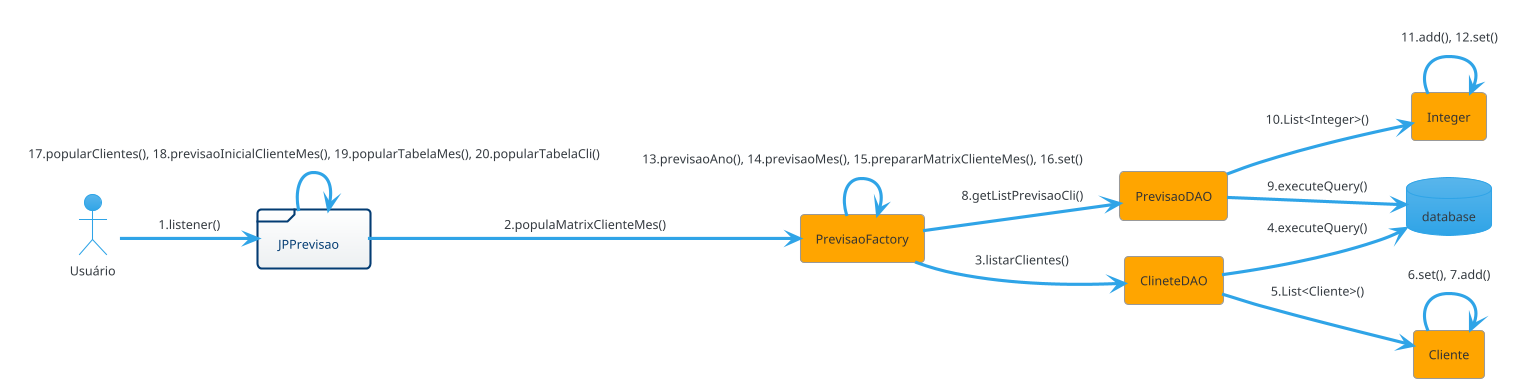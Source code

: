 @startuml
!theme cerulean
left to right direction

actor Usuário
agent Cliente
agent PrevisaoFactory
agent PrevisaoDAO
agent ClineteDAO
agent Integer
database database
frame JPPrevisao

Usuário --> JPPrevisao: 1.listener()
JPPrevisao-----> PrevisaoFactory: 2.populaMatrixClienteMes()
PrevisaoFactory--> ClineteDAO: 3.listarClientes()
ClineteDAO--> database: 4.executeQuery()
ClineteDAO--> Cliente: 5.List<Cliente>()
Cliente--> Cliente: 6.set(), 7.add()
PrevisaoFactory--> PrevisaoDAO: 8.getListPrevisaoCli()
PrevisaoDAO--> database: 9.executeQuery()
PrevisaoDAO--> Integer: 10.List<Integer>()
Integer--> Integer: 11.add(), 12.set()
PrevisaoFactory--> PrevisaoFactory: 13.previsaoAno(), 14.previsaoMes(), 15.prepararMatrixClienteMes(), 16.set()
JPPrevisao--> JPPrevisao: 17.popularClientes(), 18.previsaoInicialClienteMes(), 19.popularTabelaMes(), 20.popularTabelaCli()
@enduml